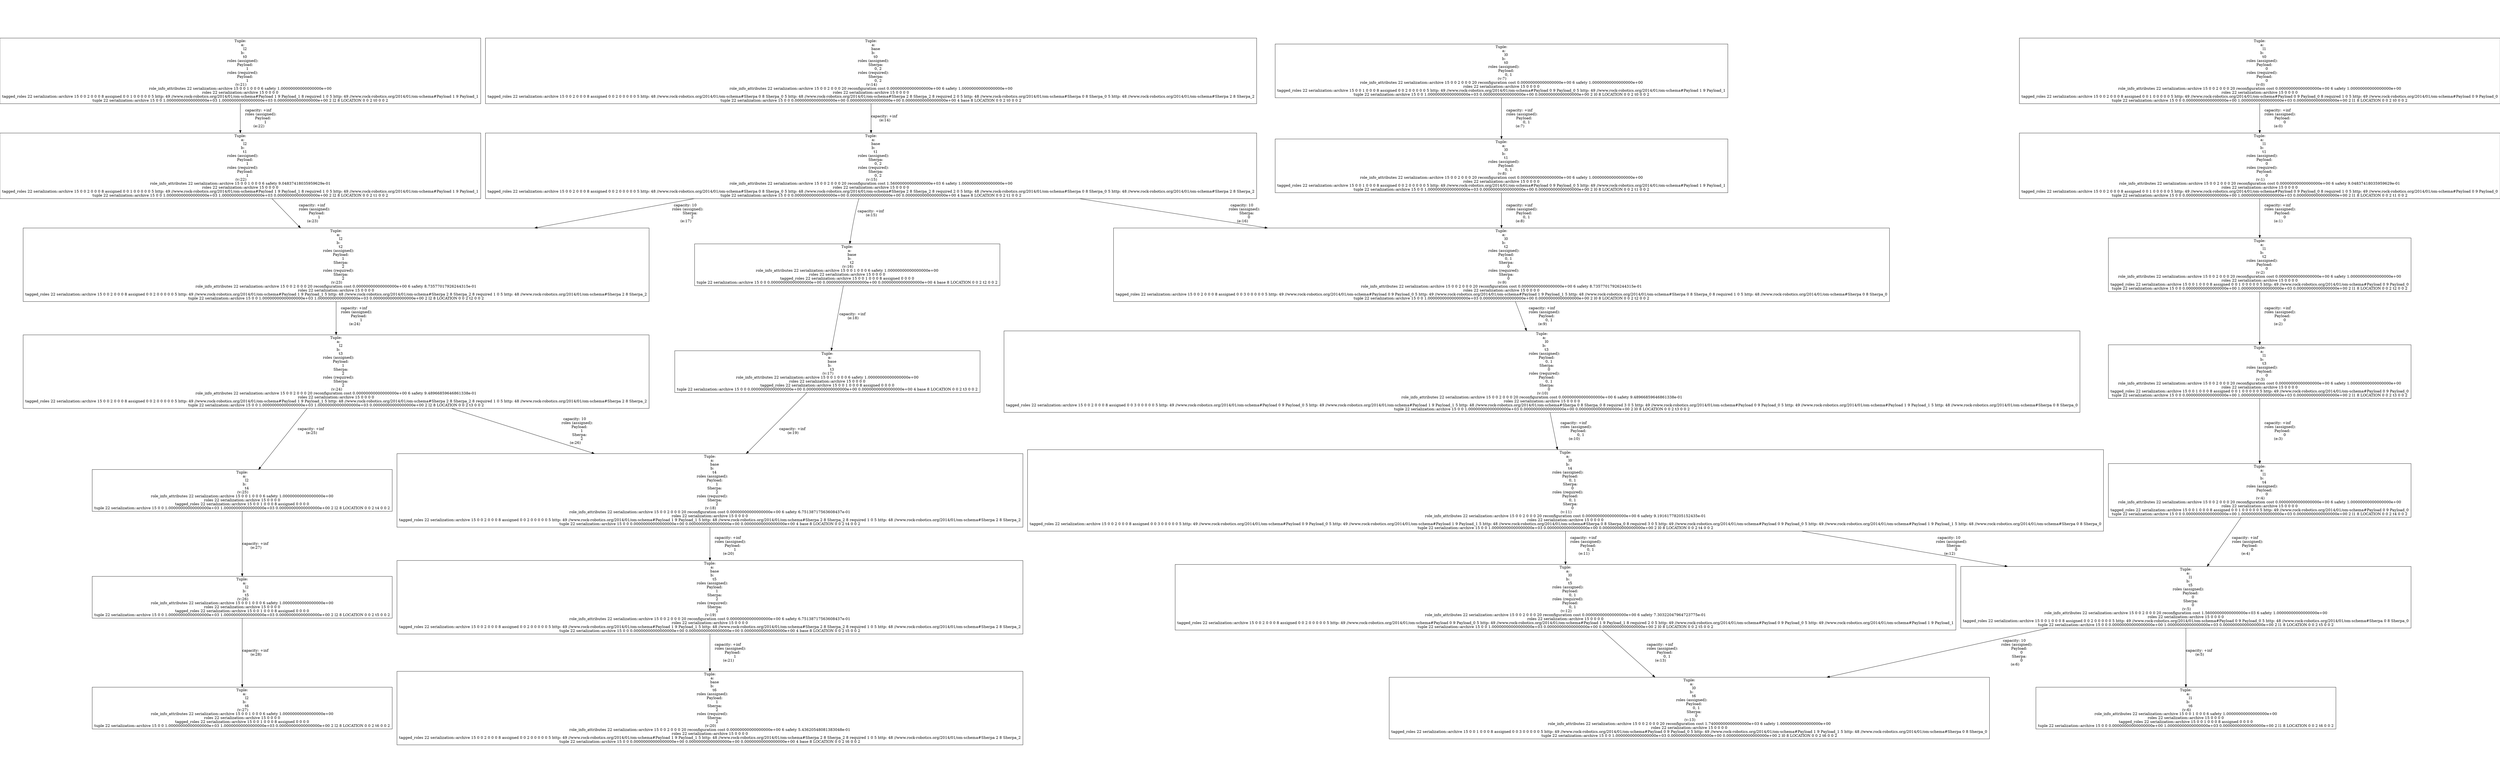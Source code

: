 digraph GraphvizGraph {
	graph [bb="0,0,7323,2672",
		concentrate=false,
		dpi="96,0",
		overlap=false,
		pad="0,2",
		root="Tuple:
    a:
        l2
    b:
        t6
 (v:27)
role_info_attributes 22 serialization::archive 15 0 0 1 0 0 0 6 safety 1.00000000000000000e+\
00
roles 22 serialization::archive 15 0 0 0 0
tagged_roles 22 serialization::archive 15 0 0 1 0 0 0 8 assigned 0 0 0 0
tuple 22 \
serialization::archive 15 0 0 1.00000000000000000e+03 1.00000000000000000e+03 0.00000000000000000e+00 2 l2 8 LOCATION 0 0 2 t6 0 \
0 2",
		splines=true
	];
	node [fixedsize=false,
		label="\N",
		pin=false,
		pos="0,0",
		shape=box,
		width=0
	];
	edge [label=o];
	"Tuple:
    a:
        l2
    b:
        t6
 (v:27)
role_info_attributes 22 serialization::archive 15 0 0 1 0 0 0 6 safety 1.00000000000000000e+\
00
roles 22 serialization::archive 15 0 0 0 0
tagged_roles 22 serialization::archive 15 0 0 1 0 0 0 8 assigned 0 0 0 0
tuple 22 \
serialization::archive 15 0 0 1.00000000000000000e+03 1.00000000000000000e+03 0.00000000000000000e+00 2 l2 8 LOCATION 0 0 2 t6 0 \
0 2"	 [height=2.1944,
		pos="706.5,139",
		width=12.111];
	"Tuple:
    a:
        l2
    b:
        t5
 (v:26)
role_info_attributes 22 serialization::archive 15 0 0 1 0 0 0 6 safety 1.00000000000000000e+\
00
roles 22 serialization::archive 15 0 0 0 0
tagged_roles 22 serialization::archive 15 0 0 1 0 0 0 8 assigned 0 0 0 0
tuple 22 \
serialization::archive 15 0 0 1.00000000000000000e+03 1.00000000000000000e+03 0.00000000000000000e+00 2 l2 8 LOCATION 0 0 2 t5 0 \
0 2"	 [height=2.1944,
		pos="706.5,558",
		width=12.111];
	"Tuple:
    a:
        l2
    b:
        t5
 (v:26)
role_info_attributes 22 serialization::archive 15 0 0 1 0 0 0 6 safety 1.00000000000000000e+\
00
roles 22 serialization::archive 15 0 0 0 0
tagged_roles 22 serialization::archive 15 0 0 1 0 0 0 8 assigned 0 0 0 0
tuple 22 \
serialization::archive 15 0 0 1.00000000000000000e+03 1.00000000000000000e+03 0.00000000000000000e+00 2 l2 8 LOCATION 0 0 2 t5 0 \
0 2" -> "Tuple:
    a:
        l2
    b:
        t6
 (v:27)
role_info_attributes 22 serialization::archive 15 0 0 1 0 0 0 6 safety 1.00000000000000000e+\
00
roles 22 serialization::archive 15 0 0 0 0
tagged_roles 22 serialization::archive 15 0 0 1 0 0 0 8 assigned 0 0 0 0
tuple 22 \
serialization::archive 15 0 0 1.00000000000000000e+03 1.00000000000000000e+03 0.00000000000000000e+00 2 l2 8 LOCATION 0 0 2 t6 0 \
0 2" [key="capacity: +inf
 (e:28)",
	label="capacity: +inf
 (e:28)",
	lp="744.5,348.5",
	pos="e,706.5,218.33 706.5,478.7 706.5,407.43 706.5,302.87 706.5,228.61"];
"Tuple:
    a:
        l2
    b:
        t4
 (v:25)
role_info_attributes 22 serialization::archive 15 0 0 1 0 0 0 6 safety 1.00000000000000000e+\
00
roles 22 serialization::archive 15 0 0 0 0
tagged_roles 22 serialization::archive 15 0 0 1 0 0 0 8 assigned 0 0 0 0
tuple 22 \
serialization::archive 15 0 0 1.00000000000000000e+03 1.00000000000000000e+03 0.00000000000000000e+00 2 l2 8 LOCATION 0 0 2 t4 0 \
0 2" [height=2.1944,
	pos="706.5,962",
	width=12.111];
"Tuple:
    a:
        l2
    b:
        t4
 (v:25)
role_info_attributes 22 serialization::archive 15 0 0 1 0 0 0 6 safety 1.00000000000000000e+\
00
roles 22 serialization::archive 15 0 0 0 0
tagged_roles 22 serialization::archive 15 0 0 1 0 0 0 8 assigned 0 0 0 0
tuple 22 \
serialization::archive 15 0 0 1.00000000000000000e+03 1.00000000000000000e+03 0.00000000000000000e+00 2 l2 8 LOCATION 0 0 2 t4 0 \
0 2" -> "Tuple:
    a:
        l2
    b:
        t5
 (v:26)
role_info_attributes 22 serialization::archive 15 0 0 1 0 0 0 6 safety 1.00000000000000000e+\
00
roles 22 serialization::archive 15 0 0 0 0
tagged_roles 22 serialization::archive 15 0 0 1 0 0 0 8 assigned 0 0 0 0
tuple 22 \
serialization::archive 15 0 0 1.00000000000000000e+03 1.00000000000000000e+03 0.00000000000000000e+00 2 l2 8 LOCATION 0 0 2 t5 0 \
0 2" [key="capacity: +inf
 (e:27)",
label="capacity: +inf
 (e:27)",
lp="744.5,752.5",
pos="e,706.5,637.15 706.5,882.66 706.5,814.99 706.5,717.74 706.5,647.34"];
"Tuple:
    a:
        l2
    b:
        t3
    roles (assigned):
        Payload:
            1
        Sherpa:
            2
    \
roles (required):
        Sherpa:
            2
 (v:24)
role_info_attributes 22 serialization::archive 15 0 0 2 0 0 0 20 reconfiguration \
cost 0.00000000000000000e+00 6 safety 9.48966859646861338e-01
roles 22 serialization::archive 15 0 0 0 0
tagged_roles 22 serialization::\
archive 15 0 0 2 0 0 0 8 assigned 0 0 2 0 0 0 0 0 5 http: 49 //www.rock-robotics.org/2014/01/om-schema#Payload 1 9 Payload_1 5 http: \
48 //www.rock-robotics.org/2014/01/om-schema#Sherpa 2 8 Sherpa_2 8 required 1 0 5 http: 48 //www.rock-robotics.org/2014/01/om-schema#\
Sherpa 2 8 Sherpa_2
tuple 22 serialization::archive 15 0 0 1.00000000000000000e+03 1.00000000000000000e+03 0.00000000000000000e+\
00 2 l2 8 LOCATION 0 0 2 t3 0 0 2" [height=3.8611,
pos="983.5,1411",
width=25.361];
"Tuple:
    a:
        l2
    b:
        t3
    roles (assigned):
        Payload:
            1
        Sherpa:
            2
    \
roles (required):
        Sherpa:
            2
 (v:24)
role_info_attributes 22 serialization::archive 15 0 0 2 0 0 0 20 reconfiguration \
cost 0.00000000000000000e+00 6 safety 9.48966859646861338e-01
roles 22 serialization::archive 15 0 0 0 0
tagged_roles 22 serialization::\
archive 15 0 0 2 0 0 0 8 assigned 0 0 2 0 0 0 0 0 5 http: 49 //www.rock-robotics.org/2014/01/om-schema#Payload 1 9 Payload_1 5 http: \
48 //www.rock-robotics.org/2014/01/om-schema#Sherpa 2 8 Sherpa_2 8 required 1 0 5 http: 48 //www.rock-robotics.org/2014/01/om-schema#\
Sherpa 2 8 Sherpa_2
tuple 22 serialization::archive 15 0 0 1.00000000000000000e+03 1.00000000000000000e+03 0.00000000000000000e+\
00 2 l2 8 LOCATION 0 0 2 t3 0 0 2" -> "Tuple:
    a:
        l2
    b:
        t4
 (v:25)
role_info_attributes 22 serialization::archive 15 0 0 1 0 0 0 6 safety 1.00000000000000000e+\
00
roles 22 serialization::archive 15 0 0 0 0
tagged_roles 22 serialization::archive 15 0 0 1 0 0 0 8 assigned 0 0 0 0
tuple 22 \
serialization::archive 15 0 0 1.00000000000000000e+03 1.00000000000000000e+03 0.00000000000000000e+00 2 l2 8 LOCATION 0 0 2 t4 0 \
0 2" [key="capacity: +inf
 (e:25)",
label="capacity: +inf
 (e:25)",
lp="908.5,1186.5",
pos="e,755.32,1041.1 897.56,1271.7 852.88,1199.3 799.63,1113 760.71,1049.9"];
"Tuple:
    a:
        base
    b:
        t4
    roles (assigned):
        Payload:
            1
        Sherpa:
            2
    \
roles (required):
        Sherpa:
            2
 (v:18)
role_info_attributes 22 serialization::archive 15 0 0 2 0 0 0 20 reconfiguration \
cost 0.00000000000000000e+00 6 safety 6.75138717563608437e-01
roles 22 serialization::archive 15 0 0 0 0
tagged_roles 22 serialization::\
archive 15 0 0 2 0 0 0 8 assigned 0 0 2 0 0 0 0 0 5 http: 49 //www.rock-robotics.org/2014/01/om-schema#Payload 1 9 Payload_1 5 http: \
48 //www.rock-robotics.org/2014/01/om-schema#Sherpa 2 8 Sherpa_2 8 required 1 0 5 http: 48 //www.rock-robotics.org/2014/01/om-schema#\
Sherpa 2 8 Sherpa_2
tuple 22 serialization::archive 15 0 0 0.00000000000000000e+00 0.00000000000000000e+00 0.00000000000000000e+\
00 4 base 8 LOCATION 0 0 2 t4 0 0 2" [height=3.8611,
pos="2073.5,962",
width=25.361];
"Tuple:
    a:
        l2
    b:
        t3
    roles (assigned):
        Payload:
            1
        Sherpa:
            2
    \
roles (required):
        Sherpa:
            2
 (v:24)
role_info_attributes 22 serialization::archive 15 0 0 2 0 0 0 20 reconfiguration \
cost 0.00000000000000000e+00 6 safety 9.48966859646861338e-01
roles 22 serialization::archive 15 0 0 0 0
tagged_roles 22 serialization::\
archive 15 0 0 2 0 0 0 8 assigned 0 0 2 0 0 0 0 0 5 http: 49 //www.rock-robotics.org/2014/01/om-schema#Payload 1 9 Payload_1 5 http: \
48 //www.rock-robotics.org/2014/01/om-schema#Sherpa 2 8 Sherpa_2 8 required 1 0 5 http: 48 //www.rock-robotics.org/2014/01/om-schema#\
Sherpa 2 8 Sherpa_2
tuple 22 serialization::archive 15 0 0 1.00000000000000000e+03 1.00000000000000000e+03 0.00000000000000000e+\
00 2 l2 8 LOCATION 0 0 2 t3 0 0 2" -> "Tuple:
    a:
        base
    b:
        t4
    roles (assigned):
        Payload:
            1
        Sherpa:
            2
    \
roles (required):
        Sherpa:
            2
 (v:18)
role_info_attributes 22 serialization::archive 15 0 0 2 0 0 0 20 reconfiguration \
cost 0.00000000000000000e+00 6 safety 6.75138717563608437e-01
roles 22 serialization::archive 15 0 0 0 0
tagged_roles 22 serialization::\
archive 15 0 0 2 0 0 0 8 assigned 0 0 2 0 0 0 0 0 5 http: 49 //www.rock-robotics.org/2014/01/om-schema#Payload 1 9 Payload_1 5 http: \
48 //www.rock-robotics.org/2014/01/om-schema#Sherpa 2 8 Sherpa_2 8 required 1 0 5 http: 48 //www.rock-robotics.org/2014/01/om-schema#\
Sherpa 2 8 Sherpa_2
tuple 22 serialization::archive 15 0 0 0.00000000000000000e+00 0.00000000000000000e+00 0.00000000000000000e+\
00 4 base 8 LOCATION 0 0 2 t4 0 0 2" [key="capacity: 10
    roles (assigned):
        Payload:
            1
        Sherpa:
            2
 (e:26)",
label="capacity: 10
    roles (assigned):
        Payload:
            1
        Sherpa:
            2
 (e:26)",
lp="1679,1186.5",
pos="e,1736,1101 1321.3,1271.9 1450.1,1218.8 1597.1,1158.3 1726.7,1104.9"];
"Tuple:
    a:
        l2
    b:
        t2
    roles (assigned):
        Payload:
            1
        Sherpa:
            2
    \
roles (required):
        Sherpa:
            2
 (v:23)
role_info_attributes 22 serialization::archive 15 0 0 2 0 0 0 20 reconfiguration \
cost 0.00000000000000000e+00 6 safety 8.73577017926244315e-01
roles 22 serialization::archive 15 0 0 0 0
tagged_roles 22 serialization::\
archive 15 0 0 2 0 0 0 8 assigned 0 0 2 0 0 0 0 0 5 http: 49 //www.rock-robotics.org/2014/01/om-schema#Payload 1 9 Payload_1 5 http: \
48 //www.rock-robotics.org/2014/01/om-schema#Sherpa 2 8 Sherpa_2 8 required 1 0 5 http: 48 //www.rock-robotics.org/2014/01/om-schema#\
Sherpa 2 8 Sherpa_2
tuple 22 serialization::archive 15 0 0 1.00000000000000000e+03 1.00000000000000000e+03 0.00000000000000000e+\
00 2 l2 8 LOCATION 0 0 2 t2 0 0 2" [height=3.8611,
pos="983.5,1815",
width=25.361];
"Tuple:
    a:
        l2
    b:
        t2
    roles (assigned):
        Payload:
            1
        Sherpa:
            2
    \
roles (required):
        Sherpa:
            2
 (v:23)
role_info_attributes 22 serialization::archive 15 0 0 2 0 0 0 20 reconfiguration \
cost 0.00000000000000000e+00 6 safety 8.73577017926244315e-01
roles 22 serialization::archive 15 0 0 0 0
tagged_roles 22 serialization::\
archive 15 0 0 2 0 0 0 8 assigned 0 0 2 0 0 0 0 0 5 http: 49 //www.rock-robotics.org/2014/01/om-schema#Payload 1 9 Payload_1 5 http: \
48 //www.rock-robotics.org/2014/01/om-schema#Sherpa 2 8 Sherpa_2 8 required 1 0 5 http: 48 //www.rock-robotics.org/2014/01/om-schema#\
Sherpa 2 8 Sherpa_2
tuple 22 serialization::archive 15 0 0 1.00000000000000000e+03 1.00000000000000000e+03 0.00000000000000000e+\
00 2 l2 8 LOCATION 0 0 2 t2 0 0 2" -> "Tuple:
    a:
        l2
    b:
        t3
    roles (assigned):
        Payload:
            1
        Sherpa:
            2
    \
roles (required):
        Sherpa:
            2
 (v:24)
role_info_attributes 22 serialization::archive 15 0 0 2 0 0 0 20 reconfiguration \
cost 0.00000000000000000e+00 6 safety 9.48966859646861338e-01
roles 22 serialization::archive 15 0 0 0 0
tagged_roles 22 serialization::\
archive 15 0 0 2 0 0 0 8 assigned 0 0 2 0 0 0 0 0 5 http: 49 //www.rock-robotics.org/2014/01/om-schema#Payload 1 9 Payload_1 5 http: \
48 //www.rock-robotics.org/2014/01/om-schema#Sherpa 2 8 Sherpa_2 8 required 1 0 5 http: 48 //www.rock-robotics.org/2014/01/om-schema#\
Sherpa 2 8 Sherpa_2
tuple 22 serialization::archive 15 0 0 1.00000000000000000e+03 1.00000000000000000e+03 0.00000000000000000e+\
00 2 l2 8 LOCATION 0 0 2 t3 0 0 2" [key="capacity: +inf
    roles (assigned):
        Payload:
            1
 (e:24)",
label="capacity: +inf
    roles (assigned):
        Payload:
            1
 (e:24)",
lp="1036,1620.5",
pos="e,983.5,1550.3 983.5,1676 983.5,1638.7 983.5,1598.2 983.5,1560.4"];
"Tuple:
    a:
        l2
    b:
        t1
    roles (assigned):
        Payload:
            1
    roles (required):
        Payload:
            \
1
 (v:22)
role_info_attributes 22 serialization::archive 15 0 0 1 0 0 0 6 safety 9.04837418035959629e-01
roles 22 serialization::\
archive 15 0 0 0 0
tagged_roles 22 serialization::archive 15 0 0 2 0 0 0 8 assigned 0 0 1 0 0 0 0 0 5 http: 49 //www.rock-robotics.org/\
2014/01/om-schema#Payload 1 9 Payload_1 8 required 1 0 5 http: 49 //www.rock-robotics.org/2014/01/om-schema#Payload 1 9 Payload_\
1
tuple 22 serialization::archive 15 0 0 1.00000000000000000e+03 1.00000000000000000e+03 0.00000000000000000e+00 2 l2 8 LOCATION \
0 0 2 t1 0 0 2" [height=3.4444,
pos="704.5,2189",
width=19.569];
"Tuple:
    a:
        l2
    b:
        t1
    roles (assigned):
        Payload:
            1
    roles (required):
        Payload:
            \
1
 (v:22)
role_info_attributes 22 serialization::archive 15 0 0 1 0 0 0 6 safety 9.04837418035959629e-01
roles 22 serialization::\
archive 15 0 0 0 0
tagged_roles 22 serialization::archive 15 0 0 2 0 0 0 8 assigned 0 0 1 0 0 0 0 0 5 http: 49 //www.rock-robotics.org/\
2014/01/om-schema#Payload 1 9 Payload_1 8 required 1 0 5 http: 49 //www.rock-robotics.org/2014/01/om-schema#Payload 1 9 Payload_\
1
tuple 22 serialization::archive 15 0 0 1.00000000000000000e+03 1.00000000000000000e+03 0.00000000000000000e+00 2 l2 8 LOCATION \
0 0 2 t1 0 0 2" -> "Tuple:
    a:
        l2
    b:
        t2
    roles (assigned):
        Payload:
            1
        Sherpa:
            2
    \
roles (required):
        Sherpa:
            2
 (v:23)
role_info_attributes 22 serialization::archive 15 0 0 2 0 0 0 20 reconfiguration \
cost 0.00000000000000000e+00 6 safety 8.73577017926244315e-01
roles 22 serialization::archive 15 0 0 0 0
tagged_roles 22 serialization::\
archive 15 0 0 2 0 0 0 8 assigned 0 0 2 0 0 0 0 0 5 http: 49 //www.rock-robotics.org/2014/01/om-schema#Payload 1 9 Payload_1 5 http: \
48 //www.rock-robotics.org/2014/01/om-schema#Sherpa 2 8 Sherpa_2 8 required 1 0 5 http: 48 //www.rock-robotics.org/2014/01/om-schema#\
Sherpa 2 8 Sherpa_2
tuple 22 serialization::archive 15 0 0 1.00000000000000000e+03 1.00000000000000000e+03 0.00000000000000000e+\
00 2 l2 8 LOCATION 0 0 2 t2 0 0 2" [key="capacity: +inf
    roles (assigned):
        Payload:
            1
 (e:23)",
label="capacity: +inf
    roles (assigned):
        Payload:
            1
 (e:23)",
lp="914,2009.5",
pos="e,879.67,1954.2 797.02,2065 821.54,2032.1 848.26,1996.3 873.61,1962.3"];
"Tuple:
    a:
        l2
    b:
        t0
    roles (assigned):
        Payload:
            1
    roles (required):
        Payload:
            \
1
 (v:21)
role_info_attributes 22 serialization::archive 15 0 0 1 0 0 0 6 safety 1.00000000000000000e+00
roles 22 serialization::\
archive 15 0 0 0 0
tagged_roles 22 serialization::archive 15 0 0 2 0 0 0 8 assigned 0 0 1 0 0 0 0 0 5 http: 49 //www.rock-robotics.org/\
2014/01/om-schema#Payload 1 9 Payload_1 8 required 1 0 5 http: 49 //www.rock-robotics.org/2014/01/om-schema#Payload 1 9 Payload_\
1
tuple 22 serialization::archive 15 0 0 1.00000000000000000e+03 1.00000000000000000e+03 0.00000000000000000e+00 2 l2 8 LOCATION \
0 0 2 t0 0 0 2" [height=3.4444,
pos="704.5,2548",
width=19.569];
"Tuple:
    a:
        l2
    b:
        t0
    roles (assigned):
        Payload:
            1
    roles (required):
        Payload:
            \
1
 (v:21)
role_info_attributes 22 serialization::archive 15 0 0 1 0 0 0 6 safety 1.00000000000000000e+00
roles 22 serialization::\
archive 15 0 0 0 0
tagged_roles 22 serialization::archive 15 0 0 2 0 0 0 8 assigned 0 0 1 0 0 0 0 0 5 http: 49 //www.rock-robotics.org/\
2014/01/om-schema#Payload 1 9 Payload_1 8 required 1 0 5 http: 49 //www.rock-robotics.org/2014/01/om-schema#Payload 1 9 Payload_\
1
tuple 22 serialization::archive 15 0 0 1.00000000000000000e+03 1.00000000000000000e+03 0.00000000000000000e+00 2 l2 8 LOCATION \
0 0 2 t0 0 0 2" -> "Tuple:
    a:
        l2
    b:
        t1
    roles (assigned):
        Payload:
            1
    roles (required):
        Payload:
            \
1
 (v:22)
role_info_attributes 22 serialization::archive 15 0 0 1 0 0 0 6 safety 9.04837418035959629e-01
roles 22 serialization::\
archive 15 0 0 0 0
tagged_roles 22 serialization::archive 15 0 0 2 0 0 0 8 assigned 0 0 1 0 0 0 0 0 5 http: 49 //www.rock-robotics.org/\
2014/01/om-schema#Payload 1 9 Payload_1 8 required 1 0 5 http: 49 //www.rock-robotics.org/2014/01/om-schema#Payload 1 9 Payload_\
1
tuple 22 serialization::archive 15 0 0 1.00000000000000000e+03 1.00000000000000000e+03 0.00000000000000000e+00 2 l2 8 LOCATION \
0 0 2 t1 0 0 2" [key="capacity: +inf
    roles (assigned):
        Payload:
            1
 (e:22)",
label="capacity: +inf
    roles (assigned):
        Payload:
            1
 (e:22)",
lp="757,2368.5",
pos="e,704.5,2313.1 704.5,2423.9 704.5,2391.4 704.5,2356.2 704.5,2323.2"];
"Tuple:
    a:
        base
    b:
        t6
    roles (assigned):
        Payload:
            1
        Sherpa:
            2
    \
roles (required):
        Sherpa:
            2
 (v:20)
role_info_attributes 22 serialization::archive 15 0 0 2 0 0 0 20 reconfiguration \
cost 0.00000000000000000e+00 6 safety 5.43620548081383048e-01
roles 22 serialization::archive 15 0 0 0 0
tagged_roles 22 serialization::\
archive 15 0 0 2 0 0 0 8 assigned 0 0 2 0 0 0 0 0 5 http: 49 //www.rock-robotics.org/2014/01/om-schema#Payload 1 9 Payload_1 5 http: \
48 //www.rock-robotics.org/2014/01/om-schema#Sherpa 2 8 Sherpa_2 8 required 1 0 5 http: 48 //www.rock-robotics.org/2014/01/om-schema#\
Sherpa 2 8 Sherpa_2
tuple 22 serialization::archive 15 0 0 0.00000000000000000e+00 0.00000000000000000e+00 0.00000000000000000e+\
00 4 base 8 LOCATION 0 0 2 t6 0 0 2" [height=3.8611,
pos="2073.5,139",
width=25.361];
"Tuple:
    a:
        base
    b:
        t5
    roles (assigned):
        Payload:
            1
        Sherpa:
            2
    \
roles (required):
        Sherpa:
            2
 (v:19)
role_info_attributes 22 serialization::archive 15 0 0 2 0 0 0 20 reconfiguration \
cost 0.00000000000000000e+00 6 safety 6.75138717563608437e-01
roles 22 serialization::archive 15 0 0 0 0
tagged_roles 22 serialization::\
archive 15 0 0 2 0 0 0 8 assigned 0 0 2 0 0 0 0 0 5 http: 49 //www.rock-robotics.org/2014/01/om-schema#Payload 1 9 Payload_1 5 http: \
48 //www.rock-robotics.org/2014/01/om-schema#Sherpa 2 8 Sherpa_2 8 required 1 0 5 http: 48 //www.rock-robotics.org/2014/01/om-schema#\
Sherpa 2 8 Sherpa_2
tuple 22 serialization::archive 15 0 0 0.00000000000000000e+00 0.00000000000000000e+00 0.00000000000000000e+\
00 4 base 8 LOCATION 0 0 2 t5 0 0 2" [height=3.8611,
pos="2073.5,558",
width=25.361];
"Tuple:
    a:
        base
    b:
        t5
    roles (assigned):
        Payload:
            1
        Sherpa:
            2
    \
roles (required):
        Sherpa:
            2
 (v:19)
role_info_attributes 22 serialization::archive 15 0 0 2 0 0 0 20 reconfiguration \
cost 0.00000000000000000e+00 6 safety 6.75138717563608437e-01
roles 22 serialization::archive 15 0 0 0 0
tagged_roles 22 serialization::\
archive 15 0 0 2 0 0 0 8 assigned 0 0 2 0 0 0 0 0 5 http: 49 //www.rock-robotics.org/2014/01/om-schema#Payload 1 9 Payload_1 5 http: \
48 //www.rock-robotics.org/2014/01/om-schema#Sherpa 2 8 Sherpa_2 8 required 1 0 5 http: 48 //www.rock-robotics.org/2014/01/om-schema#\
Sherpa 2 8 Sherpa_2
tuple 22 serialization::archive 15 0 0 0.00000000000000000e+00 0.00000000000000000e+00 0.00000000000000000e+\
00 4 base 8 LOCATION 0 0 2 t5 0 0 2" -> "Tuple:
    a:
        base
    b:
        t6
    roles (assigned):
        Payload:
            1
        Sherpa:
            2
    \
roles (required):
        Sherpa:
            2
 (v:20)
role_info_attributes 22 serialization::archive 15 0 0 2 0 0 0 20 reconfiguration \
cost 0.00000000000000000e+00 6 safety 5.43620548081383048e-01
roles 22 serialization::archive 15 0 0 0 0
tagged_roles 22 serialization::\
archive 15 0 0 2 0 0 0 8 assigned 0 0 2 0 0 0 0 0 5 http: 49 //www.rock-robotics.org/2014/01/om-schema#Payload 1 9 Payload_1 5 http: \
48 //www.rock-robotics.org/2014/01/om-schema#Sherpa 2 8 Sherpa_2 8 required 1 0 5 http: 48 //www.rock-robotics.org/2014/01/om-schema#\
Sherpa 2 8 Sherpa_2
tuple 22 serialization::archive 15 0 0 0.00000000000000000e+00 0.00000000000000000e+00 0.00000000000000000e+\
00 4 base 8 LOCATION 0 0 2 t6 0 0 2" [key="capacity: +inf
    roles (assigned):
        Payload:
            1
 (e:21)",
label="capacity: +inf
    roles (assigned):
        Payload:
            1
 (e:21)",
lp="2126,348.5",
pos="e,2073.5,278.09 2073.5,418.77 2073.5,376.88 2073.5,330.75 2073.5,288.24"];
"Tuple:
    a:
        base
    b:
        t4
    roles (assigned):
        Payload:
            1
        Sherpa:
            2
    \
roles (required):
        Sherpa:
            2
 (v:18)
role_info_attributes 22 serialization::archive 15 0 0 2 0 0 0 20 reconfiguration \
cost 0.00000000000000000e+00 6 safety 6.75138717563608437e-01
roles 22 serialization::archive 15 0 0 0 0
tagged_roles 22 serialization::\
archive 15 0 0 2 0 0 0 8 assigned 0 0 2 0 0 0 0 0 5 http: 49 //www.rock-robotics.org/2014/01/om-schema#Payload 1 9 Payload_1 5 http: \
48 //www.rock-robotics.org/2014/01/om-schema#Sherpa 2 8 Sherpa_2 8 required 1 0 5 http: 48 //www.rock-robotics.org/2014/01/om-schema#\
Sherpa 2 8 Sherpa_2
tuple 22 serialization::archive 15 0 0 0.00000000000000000e+00 0.00000000000000000e+00 0.00000000000000000e+\
00 4 base 8 LOCATION 0 0 2 t4 0 0 2" -> "Tuple:
    a:
        base
    b:
        t5
    roles (assigned):
        Payload:
            1
        Sherpa:
            2
    \
roles (required):
        Sherpa:
            2
 (v:19)
role_info_attributes 22 serialization::archive 15 0 0 2 0 0 0 20 reconfiguration \
cost 0.00000000000000000e+00 6 safety 6.75138717563608437e-01
roles 22 serialization::archive 15 0 0 0 0
tagged_roles 22 serialization::\
archive 15 0 0 2 0 0 0 8 assigned 0 0 2 0 0 0 0 0 5 http: 49 //www.rock-robotics.org/2014/01/om-schema#Payload 1 9 Payload_1 5 http: \
48 //www.rock-robotics.org/2014/01/om-schema#Sherpa 2 8 Sherpa_2 8 required 1 0 5 http: 48 //www.rock-robotics.org/2014/01/om-schema#\
Sherpa 2 8 Sherpa_2
tuple 22 serialization::archive 15 0 0 0.00000000000000000e+00 0.00000000000000000e+00 0.00000000000000000e+\
00 4 base 8 LOCATION 0 0 2 t5 0 0 2" [key="capacity: +inf
    roles (assigned):
        Payload:
            1
 (e:20)",
label="capacity: +inf
    roles (assigned):
        Payload:
            1
 (e:20)",
lp="2126,752.5",
pos="e,2073.5,697.29 2073.5,822.97 2073.5,785.67 2073.5,745.19 2073.5,707.36"];
"Tuple:
    a:
        base
    b:
        t3
 (v:17)
role_info_attributes 22 serialization::archive 15 0 0 1 0 0 0 6 safety 1.00000000000000000e+\
00
roles 22 serialization::archive 15 0 0 0 0
tagged_roles 22 serialization::archive 15 0 0 1 0 0 0 8 assigned 0 0 0 0
tuple 22 \
serialization::archive 15 0 0 0.00000000000000000e+00 0.00000000000000000e+00 0.00000000000000000e+00 4 base 8 LOCATION 0 0 2 t3 \
0 0 2" [height=2.1944,
pos="2418.5,1411",
width=12.292];
"Tuple:
    a:
        base
    b:
        t3
 (v:17)
role_info_attributes 22 serialization::archive 15 0 0 1 0 0 0 6 safety 1.00000000000000000e+\
00
roles 22 serialization::archive 15 0 0 0 0
tagged_roles 22 serialization::archive 15 0 0 1 0 0 0 8 assigned 0 0 0 0
tuple 22 \
serialization::archive 15 0 0 0.00000000000000000e+00 0.00000000000000000e+00 0.00000000000000000e+00 4 base 8 LOCATION 0 0 2 t3 \
0 0 2" -> "Tuple:
    a:
        base
    b:
        t4
    roles (assigned):
        Payload:
            1
        Sherpa:
            2
    \
roles (required):
        Sherpa:
            2
 (v:18)
role_info_attributes 22 serialization::archive 15 0 0 2 0 0 0 20 reconfiguration \
cost 0.00000000000000000e+00 6 safety 6.75138717563608437e-01
roles 22 serialization::archive 15 0 0 0 0
tagged_roles 22 serialization::\
archive 15 0 0 2 0 0 0 8 assigned 0 0 2 0 0 0 0 0 5 http: 49 //www.rock-robotics.org/2014/01/om-schema#Payload 1 9 Payload_1 5 http: \
48 //www.rock-robotics.org/2014/01/om-schema#Sherpa 2 8 Sherpa_2 8 required 1 0 5 http: 48 //www.rock-robotics.org/2014/01/om-schema#\
Sherpa 2 8 Sherpa_2
tuple 22 serialization::archive 15 0 0 0.00000000000000000e+00 0.00000000000000000e+00 0.00000000000000000e+\
00 4 base 8 LOCATION 0 0 2 t4 0 0 2" [key="capacity: +inf
 (e:19)",
label="capacity: +inf
 (e:19)",
lp="2315.5,1186.5",
pos="e,2180.5,1101.2 2357.6,1331.8 2310.4,1270.3 2243.6,1183.4 2186.7,1109.3"];
"Tuple:
    a:
        base
    b:
        t2
 (v:16)
role_info_attributes 22 serialization::archive 15 0 0 1 0 0 0 6 safety 1.00000000000000000e+\
00
roles 22 serialization::archive 15 0 0 0 0
tagged_roles 22 serialization::archive 15 0 0 1 0 0 0 8 assigned 0 0 0 0
tuple 22 \
serialization::archive 15 0 0 0.00000000000000000e+00 0.00000000000000000e+00 0.00000000000000000e+00 4 base 8 LOCATION 0 0 2 t2 \
0 0 2" [height=2.1944,
pos="2476.5,1815",
width=12.292];
"Tuple:
    a:
        base
    b:
        t2
 (v:16)
role_info_attributes 22 serialization::archive 15 0 0 1 0 0 0 6 safety 1.00000000000000000e+\
00
roles 22 serialization::archive 15 0 0 0 0
tagged_roles 22 serialization::archive 15 0 0 1 0 0 0 8 assigned 0 0 0 0
tuple 22 \
serialization::archive 15 0 0 0.00000000000000000e+00 0.00000000000000000e+00 0.00000000000000000e+00 4 base 8 LOCATION 0 0 2 t2 \
0 0 2" -> "Tuple:
    a:
        base
    b:
        t3
 (v:17)
role_info_attributes 22 serialization::archive 15 0 0 1 0 0 0 6 safety 1.00000000000000000e+\
00
roles 22 serialization::archive 15 0 0 0 0
tagged_roles 22 serialization::archive 15 0 0 1 0 0 0 8 assigned 0 0 0 0
tuple 22 \
serialization::archive 15 0 0 0.00000000000000000e+00 0.00000000000000000e+00 0.00000000000000000e+00 4 base 8 LOCATION 0 0 2 t3 \
0 0 2" [key="capacity: +inf
 (e:18)",
label="capacity: +inf
 (e:18)",
lp="2491.5,1620.5",
pos="e,2429.9,1490.2 2465.1,1735.7 2455.4,1668 2441.4,1570.7 2431.3,1500.3"];
"Tuple:
    a:
        base
    b:
        t1
    roles (assigned):
        Sherpa:
            0, 2
    roles (required):
        \
Sherpa:
            0, 2
 (v:15)
role_info_attributes 22 serialization::archive 15 0 0 2 0 0 0 20 reconfiguration cost 1.56000000000000000e+\
03 6 safety 1.00000000000000000e+00
roles 22 serialization::archive 15 0 0 0 0
tagged_roles 22 serialization::archive 15 0 0 2 0 \
0 0 8 assigned 0 0 2 0 0 0 0 0 5 http: 48 //www.rock-robotics.org/2014/01/om-schema#Sherpa 0 8 Sherpa_0 5 http: 48 //www.rock-robotics.org/\
2014/01/om-schema#Sherpa 2 8 Sherpa_2 8 required 2 0 5 http: 48 //www.rock-robotics.org/2014/01/om-schema#Sherpa 0 8 Sherpa_0 5 \
http: 48 //www.rock-robotics.org/2014/01/om-schema#Sherpa 2 8 Sherpa_2
tuple 22 serialization::archive 15 0 0 0.00000000000000000e+\
00 0.00000000000000000e+00 0.00000000000000000e+00 4 base 8 LOCATION 0 0 2 t1 0 0 2" [height=3.4444,
pos="2549.5,2189",
width=31.167];
"Tuple:
    a:
        base
    b:
        t1
    roles (assigned):
        Sherpa:
            0, 2
    roles (required):
        \
Sherpa:
            0, 2
 (v:15)
role_info_attributes 22 serialization::archive 15 0 0 2 0 0 0 20 reconfiguration cost 1.56000000000000000e+\
03 6 safety 1.00000000000000000e+00
roles 22 serialization::archive 15 0 0 0 0
tagged_roles 22 serialization::archive 15 0 0 2 0 \
0 0 8 assigned 0 0 2 0 0 0 0 0 5 http: 48 //www.rock-robotics.org/2014/01/om-schema#Sherpa 0 8 Sherpa_0 5 http: 48 //www.rock-robotics.org/\
2014/01/om-schema#Sherpa 2 8 Sherpa_2 8 required 2 0 5 http: 48 //www.rock-robotics.org/2014/01/om-schema#Sherpa 0 8 Sherpa_0 5 \
http: 48 //www.rock-robotics.org/2014/01/om-schema#Sherpa 2 8 Sherpa_2
tuple 22 serialization::archive 15 0 0 0.00000000000000000e+\
00 0.00000000000000000e+00 0.00000000000000000e+00 4 base 8 LOCATION 0 0 2 t1 0 0 2" -> "Tuple:
    a:
        l2
    b:
        t2
    roles (assigned):
        Payload:
            1
        Sherpa:
            2
    \
roles (required):
        Sherpa:
            2
 (v:23)
role_info_attributes 22 serialization::archive 15 0 0 2 0 0 0 20 reconfiguration \
cost 0.00000000000000000e+00 6 safety 8.73577017926244315e-01
roles 22 serialization::archive 15 0 0 0 0
tagged_roles 22 serialization::\
archive 15 0 0 2 0 0 0 8 assigned 0 0 2 0 0 0 0 0 5 http: 49 //www.rock-robotics.org/2014/01/om-schema#Payload 1 9 Payload_1 5 http: \
48 //www.rock-robotics.org/2014/01/om-schema#Sherpa 2 8 Sherpa_2 8 required 1 0 5 http: 48 //www.rock-robotics.org/2014/01/om-schema#\
Sherpa 2 8 Sherpa_2
tuple 22 serialization::archive 15 0 0 1.00000000000000000e+03 1.00000000000000000e+03 0.00000000000000000e+\
00 2 l2 8 LOCATION 0 0 2 t2 0 0 2" [key="capacity: 10
    roles (assigned):
        Sherpa:
            2
 (e:17)",
label="capacity: 10
    roles (assigned):
        Sherpa:
            2
 (e:17)",
lp="2006,2009.5",
pos="e,1565.6,1954 2030.2,2065 1884.5,2030.2 1725,1992.1 1575.4,1956.4"];
"Tuple:
    a:
        base
    b:
        t1
    roles (assigned):
        Sherpa:
            0, 2
    roles (required):
        \
Sherpa:
            0, 2
 (v:15)
role_info_attributes 22 serialization::archive 15 0 0 2 0 0 0 20 reconfiguration cost 1.56000000000000000e+\
03 6 safety 1.00000000000000000e+00
roles 22 serialization::archive 15 0 0 0 0
tagged_roles 22 serialization::archive 15 0 0 2 0 \
0 0 8 assigned 0 0 2 0 0 0 0 0 5 http: 48 //www.rock-robotics.org/2014/01/om-schema#Sherpa 0 8 Sherpa_0 5 http: 48 //www.rock-robotics.org/\
2014/01/om-schema#Sherpa 2 8 Sherpa_2 8 required 2 0 5 http: 48 //www.rock-robotics.org/2014/01/om-schema#Sherpa 0 8 Sherpa_0 5 \
http: 48 //www.rock-robotics.org/2014/01/om-schema#Sherpa 2 8 Sherpa_2
tuple 22 serialization::archive 15 0 0 0.00000000000000000e+\
00 0.00000000000000000e+00 0.00000000000000000e+00 4 base 8 LOCATION 0 0 2 t1 0 0 2" -> "Tuple:
    a:
        base
    b:
        t2
 (v:16)
role_info_attributes 22 serialization::archive 15 0 0 1 0 0 0 6 safety 1.00000000000000000e+\
00
roles 22 serialization::archive 15 0 0 0 0
tagged_roles 22 serialization::archive 15 0 0 1 0 0 0 8 assigned 0 0 0 0
tuple 22 \
serialization::archive 15 0 0 0.00000000000000000e+00 0.00000000000000000e+00 0.00000000000000000e+00 4 base 8 LOCATION 0 0 2 t2 \
0 0 2" [key="capacity: +inf
 (e:15)",
label="capacity: +inf
 (e:15)",
lp="2544.5,2009.5",
pos="e,2483.5,1894.2 2510.6,2064.6 2509.1,2058.7 2507.7,2052.8 2506.5,2047 2496.5,2000.3 2489.3,1947.6 2484.5,1904.2"];
"Tuple:
    a:
        l0
    b:
        t2
    roles (assigned):
        Payload:
            0, 1
        Sherpa:
            0
    \
roles (required):
        Sherpa:
            0
 (v:9)
role_info_attributes 22 serialization::archive 15 0 0 2 0 0 0 20 reconfiguration \
cost 0.00000000000000000e+00 6 safety 8.73577017926244315e-01
roles 22 serialization::archive 15 0 0 0 0
tagged_roles 22 serialization::\
archive 15 0 0 2 0 0 0 8 assigned 0 0 3 0 0 0 0 0 5 http: 49 //www.rock-robotics.org/2014/01/om-schema#Payload 0 9 Payload_0 5 http: \
49 //www.rock-robotics.org/2014/01/om-schema#Payload 1 9 Payload_1 5 http: 48 //www.rock-robotics.org/2014/01/om-schema#Sherpa 0 \
8 Sherpa_0 8 required 1 0 5 http: 48 //www.rock-robotics.org/2014/01/om-schema#Sherpa 0 8 Sherpa_0
tuple 22 serialization::archive \
15 0 0 1.00000000000000000e+03 0.00000000000000000e+00 0.00000000000000000e+00 2 l0 8 LOCATION 0 0 2 t2 0 0 2" [height=3.8611,
pos="4393.5,1815",
width=31.5];
"Tuple:
    a:
        base
    b:
        t1
    roles (assigned):
        Sherpa:
            0, 2
    roles (required):
        \
Sherpa:
            0, 2
 (v:15)
role_info_attributes 22 serialization::archive 15 0 0 2 0 0 0 20 reconfiguration cost 1.56000000000000000e+\
03 6 safety 1.00000000000000000e+00
roles 22 serialization::archive 15 0 0 0 0
tagged_roles 22 serialization::archive 15 0 0 2 0 \
0 0 8 assigned 0 0 2 0 0 0 0 0 5 http: 48 //www.rock-robotics.org/2014/01/om-schema#Sherpa 0 8 Sherpa_0 5 http: 48 //www.rock-robotics.org/\
2014/01/om-schema#Sherpa 2 8 Sherpa_2 8 required 2 0 5 http: 48 //www.rock-robotics.org/2014/01/om-schema#Sherpa 0 8 Sherpa_0 5 \
http: 48 //www.rock-robotics.org/2014/01/om-schema#Sherpa 2 8 Sherpa_2
tuple 22 serialization::archive 15 0 0 0.00000000000000000e+\
00 0.00000000000000000e+00 0.00000000000000000e+00 4 base 8 LOCATION 0 0 2 t1 0 0 2" -> "Tuple:
    a:
        l0
    b:
        t2
    roles (assigned):
        Payload:
            0, 1
        Sherpa:
            0
    \
roles (required):
        Sherpa:
            0
 (v:9)
role_info_attributes 22 serialization::archive 15 0 0 2 0 0 0 20 reconfiguration \
cost 0.00000000000000000e+00 6 safety 8.73577017926244315e-01
roles 22 serialization::archive 15 0 0 0 0
tagged_roles 22 serialization::\
archive 15 0 0 2 0 0 0 8 assigned 0 0 3 0 0 0 0 0 5 http: 49 //www.rock-robotics.org/2014/01/om-schema#Payload 0 9 Payload_0 5 http: \
49 //www.rock-robotics.org/2014/01/om-schema#Payload 1 9 Payload_1 5 http: 48 //www.rock-robotics.org/2014/01/om-schema#Sherpa 0 \
8 Sherpa_0 8 required 1 0 5 http: 48 //www.rock-robotics.org/2014/01/om-schema#Sherpa 0 8 Sherpa_0
tuple 22 serialization::archive \
15 0 0 1.00000000000000000e+03 0.00000000000000000e+00 0.00000000000000000e+00 2 l0 8 LOCATION 0 0 2 t2 0 0 2" [key="capacity: 10
    roles (assigned):
        Sherpa:
            0
 (e:16)",
label="capacity: 10
    roles (assigned):
        Sherpa:
            0
 (e:16)",
lp="3634,2009.5",
pos="e,3708.1,1954 3161,2065 3333.1,2030.1 3521.5,1991.9 3698.1,1956"];
"Tuple:
    a:
        base
    b:
        t0
    roles (assigned):
        Sherpa:
            0, 2
    roles (required):
        \
Sherpa:
            0, 2
 (v:14)
role_info_attributes 22 serialization::archive 15 0 0 2 0 0 0 20 reconfiguration cost 0.00000000000000000e+\
00 6 safety 1.00000000000000000e+00
roles 22 serialization::archive 15 0 0 0 0
tagged_roles 22 serialization::archive 15 0 0 2 0 \
0 0 8 assigned 0 0 2 0 0 0 0 0 5 http: 48 //www.rock-robotics.org/2014/01/om-schema#Sherpa 0 8 Sherpa_0 5 http: 48 //www.rock-robotics.org/\
2014/01/om-schema#Sherpa 2 8 Sherpa_2 8 required 2 0 5 http: 48 //www.rock-robotics.org/2014/01/om-schema#Sherpa 0 8 Sherpa_0 5 \
http: 48 //www.rock-robotics.org/2014/01/om-schema#Sherpa 2 8 Sherpa_2
tuple 22 serialization::archive 15 0 0 0.00000000000000000e+\
00 0.00000000000000000e+00 0.00000000000000000e+00 4 base 8 LOCATION 0 0 2 t0 0 0 2" [height=3.4444,
pos="2549.5,2548",
width=31.167];
"Tuple:
    a:
        base
    b:
        t0
    roles (assigned):
        Sherpa:
            0, 2
    roles (required):
        \
Sherpa:
            0, 2
 (v:14)
role_info_attributes 22 serialization::archive 15 0 0 2 0 0 0 20 reconfiguration cost 0.00000000000000000e+\
00 6 safety 1.00000000000000000e+00
roles 22 serialization::archive 15 0 0 0 0
tagged_roles 22 serialization::archive 15 0 0 2 0 \
0 0 8 assigned 0 0 2 0 0 0 0 0 5 http: 48 //www.rock-robotics.org/2014/01/om-schema#Sherpa 0 8 Sherpa_0 5 http: 48 //www.rock-robotics.org/\
2014/01/om-schema#Sherpa 2 8 Sherpa_2 8 required 2 0 5 http: 48 //www.rock-robotics.org/2014/01/om-schema#Sherpa 0 8 Sherpa_0 5 \
http: 48 //www.rock-robotics.org/2014/01/om-schema#Sherpa 2 8 Sherpa_2
tuple 22 serialization::archive 15 0 0 0.00000000000000000e+\
00 0.00000000000000000e+00 0.00000000000000000e+00 4 base 8 LOCATION 0 0 2 t0 0 0 2" -> "Tuple:
    a:
        base
    b:
        t1
    roles (assigned):
        Sherpa:
            0, 2
    roles (required):
        \
Sherpa:
            0, 2
 (v:15)
role_info_attributes 22 serialization::archive 15 0 0 2 0 0 0 20 reconfiguration cost 1.56000000000000000e+\
03 6 safety 1.00000000000000000e+00
roles 22 serialization::archive 15 0 0 0 0
tagged_roles 22 serialization::archive 15 0 0 2 0 \
0 0 8 assigned 0 0 2 0 0 0 0 0 5 http: 48 //www.rock-robotics.org/2014/01/om-schema#Sherpa 0 8 Sherpa_0 5 http: 48 //www.rock-robotics.org/\
2014/01/om-schema#Sherpa 2 8 Sherpa_2 8 required 2 0 5 http: 48 //www.rock-robotics.org/2014/01/om-schema#Sherpa 0 8 Sherpa_0 5 \
http: 48 //www.rock-robotics.org/2014/01/om-schema#Sherpa 2 8 Sherpa_2
tuple 22 serialization::archive 15 0 0 0.00000000000000000e+\
00 0.00000000000000000e+00 0.00000000000000000e+00 4 base 8 LOCATION 0 0 2 t1 0 0 2" [key="capacity: +inf
 (e:14)",
label="capacity: +inf
 (e:14)",
lp="2587.5,2368.5",
pos="e,2549.5,2313.1 2549.5,2423.9 2549.5,2391.4 2549.5,2356.2 2549.5,2323.2"];
"Tuple:
    a:
        l0
    b:
        t6
    roles (assigned):
        Payload:
            0, 1
        Sherpa:
            0
 (\
v:13)
role_info_attributes 22 serialization::archive 15 0 0 2 0 0 0 20 reconfiguration cost 1.74000000000000000e+03 6 safety 1.00000000000000000e+\
00
roles 22 serialization::archive 15 0 0 0 0
tagged_roles 22 serialization::archive 15 0 0 1 0 0 0 8 assigned 0 0 3 0 0 0 0 0 5 \
http: 49 //www.rock-robotics.org/2014/01/om-schema#Payload 0 9 Payload_0 5 http: 49 //www.rock-robotics.org/2014/01/om-schema#Payload \
1 9 Payload_1 5 http: 48 //www.rock-robotics.org/2014/01/om-schema#Sherpa 0 8 Sherpa_0
tuple 22 serialization::archive 15 0 0 1.00000000000000000e+\
03 0.00000000000000000e+00 0.00000000000000000e+00 2 l0 8 LOCATION 0 0 2 t6 0 0 2" [height=3.2361,
pos="4946.5,139",
width=24.417];
"Tuple:
    a:
        l0
    b:
        t5
    roles (assigned):
        Payload:
            0, 1
    roles (required):
        \
Payload:
            0, 1
 (v:12)
role_info_attributes 22 serialization::archive 15 0 0 2 0 0 0 20 reconfiguration cost 0.00000000000000000e+\
00 6 safety 7.30322047964723775e-01
roles 22 serialization::archive 15 0 0 0 0
tagged_roles 22 serialization::archive 15 0 0 2 0 \
0 0 8 assigned 0 0 2 0 0 0 0 0 5 http: 49 //www.rock-robotics.org/2014/01/om-schema#Payload 0 9 Payload_0 5 http: 49 //www.rock-robotics.org/\
2014/01/om-schema#Payload 1 9 Payload_1 8 required 2 0 5 http: 49 //www.rock-robotics.org/2014/01/om-schema#Payload 0 9 Payload_\
0 5 http: 49 //www.rock-robotics.org/2014/01/om-schema#Payload 1 9 Payload_1
tuple 22 serialization::archive 15 0 0 1.00000000000000000e+\
03 0.00000000000000000e+00 0.00000000000000000e+00 2 l0 8 LOCATION 0 0 2 t5 0 0 2" [height=3.4444,
pos="4580.5,558",
width=31.833];
"Tuple:
    a:
        l0
    b:
        t5
    roles (assigned):
        Payload:
            0, 1
    roles (required):
        \
Payload:
            0, 1
 (v:12)
role_info_attributes 22 serialization::archive 15 0 0 2 0 0 0 20 reconfiguration cost 0.00000000000000000e+\
00 6 safety 7.30322047964723775e-01
roles 22 serialization::archive 15 0 0 0 0
tagged_roles 22 serialization::archive 15 0 0 2 0 \
0 0 8 assigned 0 0 2 0 0 0 0 0 5 http: 49 //www.rock-robotics.org/2014/01/om-schema#Payload 0 9 Payload_0 5 http: 49 //www.rock-robotics.org/\
2014/01/om-schema#Payload 1 9 Payload_1 8 required 2 0 5 http: 49 //www.rock-robotics.org/2014/01/om-schema#Payload 0 9 Payload_\
0 5 http: 49 //www.rock-robotics.org/2014/01/om-schema#Payload 1 9 Payload_1
tuple 22 serialization::archive 15 0 0 1.00000000000000000e+\
03 0.00000000000000000e+00 0.00000000000000000e+00 2 l0 8 LOCATION 0 0 2 t5 0 0 2" -> "Tuple:
    a:
        l0
    b:
        t6
    roles (assigned):
        Payload:
            0, 1
        Sherpa:
            0
 (\
v:13)
role_info_attributes 22 serialization::archive 15 0 0 2 0 0 0 20 reconfiguration cost 1.74000000000000000e+03 6 safety 1.00000000000000000e+\
00
roles 22 serialization::archive 15 0 0 0 0
tagged_roles 22 serialization::archive 15 0 0 1 0 0 0 8 assigned 0 0 3 0 0 0 0 0 5 \
http: 49 //www.rock-robotics.org/2014/01/om-schema#Payload 0 9 Payload_0 5 http: 49 //www.rock-robotics.org/2014/01/om-schema#Payload \
1 9 Payload_1 5 http: 48 //www.rock-robotics.org/2014/01/om-schema#Sherpa 0 8 Sherpa_0
tuple 22 serialization::archive 15 0 0 1.00000000000000000e+\
03 0.00000000000000000e+00 0.00000000000000000e+00 2 l0 8 LOCATION 0 0 2 t6 0 0 2" [key="capacity: +inf
    roles (assigned):
        Payload:
            0, 1
 (e:13)",
label="capacity: +inf
    roles (assigned):
        Payload:
            0, 1
 (e:13)",
lp="4859,348.5",
pos="e,4844.7,255.52 4688.8,433.99 4735.9,380.06 4791,317 4838.1,263.07"];
"Tuple:
    a:
        l0
    b:
        t4
    roles (assigned):
        Payload:
            0, 1
        Sherpa:
            0
    \
roles (required):
        Payload:
            0, 1
        Sherpa:
            0
 (v:11)
role_info_attributes 22 serialization::\
archive 15 0 0 2 0 0 0 20 reconfiguration cost 0.00000000000000000e+00 6 safety 9.19161778205152435e-01
roles 22 serialization::\
archive 15 0 0 0 0
tagged_roles 22 serialization::archive 15 0 0 2 0 0 0 8 assigned 0 0 3 0 0 0 0 0 5 http: 49 //www.rock-robotics.org/\
2014/01/om-schema#Payload 0 9 Payload_0 5 http: 49 //www.rock-robotics.org/2014/01/om-schema#Payload 1 9 Payload_1 5 http: 48 //\
www.rock-robotics.org/2014/01/om-schema#Sherpa 0 8 Sherpa_0 8 required 3 0 5 http: 49 //www.rock-robotics.org/2014/01/om-schema#\
Payload 0 9 Payload_0 5 http: 49 //www.rock-robotics.org/2014/01/om-schema#Payload 1 9 Payload_1 5 http: 48 //www.rock-robotics.org/\
2014/01/om-schema#Sherpa 0 8 Sherpa_0
tuple 22 serialization::archive 15 0 0 1.00000000000000000e+03 0.00000000000000000e+00 0.00000000000000000e+\
00 2 l0 8 LOCATION 0 0 2 t4 0 0 2" [height=4.2778,
pos="4580.5,962",
width=43.778];
"Tuple:
    a:
        l0
    b:
        t4
    roles (assigned):
        Payload:
            0, 1
        Sherpa:
            0
    \
roles (required):
        Payload:
            0, 1
        Sherpa:
            0
 (v:11)
role_info_attributes 22 serialization::\
archive 15 0 0 2 0 0 0 20 reconfiguration cost 0.00000000000000000e+00 6 safety 9.19161778205152435e-01
roles 22 serialization::\
archive 15 0 0 0 0
tagged_roles 22 serialization::archive 15 0 0 2 0 0 0 8 assigned 0 0 3 0 0 0 0 0 5 http: 49 //www.rock-robotics.org/\
2014/01/om-schema#Payload 0 9 Payload_0 5 http: 49 //www.rock-robotics.org/2014/01/om-schema#Payload 1 9 Payload_1 5 http: 48 //\
www.rock-robotics.org/2014/01/om-schema#Sherpa 0 8 Sherpa_0 8 required 3 0 5 http: 49 //www.rock-robotics.org/2014/01/om-schema#\
Payload 0 9 Payload_0 5 http: 49 //www.rock-robotics.org/2014/01/om-schema#Payload 1 9 Payload_1 5 http: 48 //www.rock-robotics.org/\
2014/01/om-schema#Sherpa 0 8 Sherpa_0
tuple 22 serialization::archive 15 0 0 1.00000000000000000e+03 0.00000000000000000e+00 0.00000000000000000e+\
00 2 l0 8 LOCATION 0 0 2 t4 0 0 2" -> "Tuple:
    a:
        l0
    b:
        t5
    roles (assigned):
        Payload:
            0, 1
    roles (required):
        \
Payload:
            0, 1
 (v:12)
role_info_attributes 22 serialization::archive 15 0 0 2 0 0 0 20 reconfiguration cost 0.00000000000000000e+\
00 6 safety 7.30322047964723775e-01
roles 22 serialization::archive 15 0 0 0 0
tagged_roles 22 serialization::archive 15 0 0 2 0 \
0 0 8 assigned 0 0 2 0 0 0 0 0 5 http: 49 //www.rock-robotics.org/2014/01/om-schema#Payload 0 9 Payload_0 5 http: 49 //www.rock-robotics.org/\
2014/01/om-schema#Payload 1 9 Payload_1 8 required 2 0 5 http: 49 //www.rock-robotics.org/2014/01/om-schema#Payload 0 9 Payload_\
0 5 http: 49 //www.rock-robotics.org/2014/01/om-schema#Payload 1 9 Payload_1
tuple 22 serialization::archive 15 0 0 1.00000000000000000e+\
03 0.00000000000000000e+00 0.00000000000000000e+00 2 l0 8 LOCATION 0 0 2 t5 0 0 2" [key="capacity: +inf
    roles (assigned):
        Payload:
            0, 1
 (e:11)",
label="capacity: +inf
    roles (assigned):
        Payload:
            0, 1
 (e:11)",
lp="4633,752.5",
pos="e,4580.5,682.13 4580.5,807.82 4580.5,769.83 4580.5,729.44 4580.5,692.47"];
"Tuple:
    a:
        l1
    b:
        t5
    roles (assigned):
        Payload:
            0
        Sherpa:
            0
 (\
v:5)
role_info_attributes 22 serialization::archive 15 0 0 2 0 0 0 20 reconfiguration cost 1.56000000000000000e+03 6 safety 1.00000000000000000e+\
00
roles 22 serialization::archive 15 0 0 0 0
tagged_roles 22 serialization::archive 15 0 0 1 0 0 0 8 assigned 0 0 2 0 0 0 0 0 5 \
http: 49 //www.rock-robotics.org/2014/01/om-schema#Payload 0 9 Payload_0 5 http: 48 //www.rock-robotics.org/2014/01/om-schema#Sherpa \
0 8 Sherpa_0
tuple 22 serialization::archive 15 0 0 0.00000000000000000e+00 1.00000000000000000e+03 0.00000000000000000e+00 2 l1 \
8 LOCATION 0 0 2 t5 0 0 2" [height=3.2361,
pos="6402.5,558",
width=18.278];
"Tuple:
    a:
        l0
    b:
        t4
    roles (assigned):
        Payload:
            0, 1
        Sherpa:
            0
    \
roles (required):
        Payload:
            0, 1
        Sherpa:
            0
 (v:11)
role_info_attributes 22 serialization::\
archive 15 0 0 2 0 0 0 20 reconfiguration cost 0.00000000000000000e+00 6 safety 9.19161778205152435e-01
roles 22 serialization::\
archive 15 0 0 0 0
tagged_roles 22 serialization::archive 15 0 0 2 0 0 0 8 assigned 0 0 3 0 0 0 0 0 5 http: 49 //www.rock-robotics.org/\
2014/01/om-schema#Payload 0 9 Payload_0 5 http: 49 //www.rock-robotics.org/2014/01/om-schema#Payload 1 9 Payload_1 5 http: 48 //\
www.rock-robotics.org/2014/01/om-schema#Sherpa 0 8 Sherpa_0 8 required 3 0 5 http: 49 //www.rock-robotics.org/2014/01/om-schema#\
Payload 0 9 Payload_0 5 http: 49 //www.rock-robotics.org/2014/01/om-schema#Payload 1 9 Payload_1 5 http: 48 //www.rock-robotics.org/\
2014/01/om-schema#Sherpa 0 8 Sherpa_0
tuple 22 serialization::archive 15 0 0 1.00000000000000000e+03 0.00000000000000000e+00 0.00000000000000000e+\
00 2 l0 8 LOCATION 0 0 2 t4 0 0 2" -> "Tuple:
    a:
        l1
    b:
        t5
    roles (assigned):
        Payload:
            0
        Sherpa:
            0
 (\
v:5)
role_info_attributes 22 serialization::archive 15 0 0 2 0 0 0 20 reconfiguration cost 1.56000000000000000e+03 6 safety 1.00000000000000000e+\
00
roles 22 serialization::archive 15 0 0 0 0
tagged_roles 22 serialization::archive 15 0 0 1 0 0 0 8 assigned 0 0 2 0 0 0 0 0 5 \
http: 49 //www.rock-robotics.org/2014/01/om-schema#Payload 0 9 Payload_0 5 http: 48 //www.rock-robotics.org/2014/01/om-schema#Sherpa \
0 8 Sherpa_0
tuple 22 serialization::archive 15 0 0 0.00000000000000000e+00 1.00000000000000000e+03 0.00000000000000000e+00 2 l1 \
8 LOCATION 0 0 2 t5 0 0 2" [key="capacity: 10
    roles (assigned):
        Sherpa:
            0
 (e:12)",
label="capacity: 10
    roles (assigned):
        Sherpa:
            0
 (e:12)",
lp="5707,752.5",
pos="e,5876.9,674.53 5275.2,807.97 5471.4,764.47 5681.7,717.82 5867,676.73"];
"Tuple:
    a:
        l0
    b:
        t3
    roles (assigned):
        Payload:
            0, 1
        Sherpa:
            0
    \
roles (required):
        Payload:
            0, 1
        Sherpa:
            0
 (v:10)
role_info_attributes 22 serialization::\
archive 15 0 0 2 0 0 0 20 reconfiguration cost 0.00000000000000000e+00 6 safety 9.48966859646861338e-01
roles 22 serialization::\
archive 15 0 0 0 0
tagged_roles 22 serialization::archive 15 0 0 2 0 0 0 8 assigned 0 0 3 0 0 0 0 0 5 http: 49 //www.rock-robotics.org/\
2014/01/om-schema#Payload 0 9 Payload_0 5 http: 49 //www.rock-robotics.org/2014/01/om-schema#Payload 1 9 Payload_1 5 http: 48 //\
www.rock-robotics.org/2014/01/om-schema#Sherpa 0 8 Sherpa_0 8 required 3 0 5 http: 49 //www.rock-robotics.org/2014/01/om-schema#\
Payload 0 9 Payload_0 5 http: 49 //www.rock-robotics.org/2014/01/om-schema#Payload 1 9 Payload_1 5 http: 48 //www.rock-robotics.org/\
2014/01/om-schema#Sherpa 0 8 Sherpa_0
tuple 22 serialization::archive 15 0 0 1.00000000000000000e+03 0.00000000000000000e+00 0.00000000000000000e+\
00 2 l0 8 LOCATION 0 0 2 t3 0 0 2" [height=4.2778,
pos="4511.5,1411",
width=43.778];
"Tuple:
    a:
        l0
    b:
        t3
    roles (assigned):
        Payload:
            0, 1
        Sherpa:
            0
    \
roles (required):
        Payload:
            0, 1
        Sherpa:
            0
 (v:10)
role_info_attributes 22 serialization::\
archive 15 0 0 2 0 0 0 20 reconfiguration cost 0.00000000000000000e+00 6 safety 9.48966859646861338e-01
roles 22 serialization::\
archive 15 0 0 0 0
tagged_roles 22 serialization::archive 15 0 0 2 0 0 0 8 assigned 0 0 3 0 0 0 0 0 5 http: 49 //www.rock-robotics.org/\
2014/01/om-schema#Payload 0 9 Payload_0 5 http: 49 //www.rock-robotics.org/2014/01/om-schema#Payload 1 9 Payload_1 5 http: 48 //\
www.rock-robotics.org/2014/01/om-schema#Sherpa 0 8 Sherpa_0 8 required 3 0 5 http: 49 //www.rock-robotics.org/2014/01/om-schema#\
Payload 0 9 Payload_0 5 http: 49 //www.rock-robotics.org/2014/01/om-schema#Payload 1 9 Payload_1 5 http: 48 //www.rock-robotics.org/\
2014/01/om-schema#Sherpa 0 8 Sherpa_0
tuple 22 serialization::archive 15 0 0 1.00000000000000000e+03 0.00000000000000000e+00 0.00000000000000000e+\
00 2 l0 8 LOCATION 0 0 2 t3 0 0 2" -> "Tuple:
    a:
        l0
    b:
        t4
    roles (assigned):
        Payload:
            0, 1
        Sherpa:
            0
    \
roles (required):
        Payload:
            0, 1
        Sherpa:
            0
 (v:11)
role_info_attributes 22 serialization::\
archive 15 0 0 2 0 0 0 20 reconfiguration cost 0.00000000000000000e+00 6 safety 9.19161778205152435e-01
roles 22 serialization::\
archive 15 0 0 0 0
tagged_roles 22 serialization::archive 15 0 0 2 0 0 0 8 assigned 0 0 3 0 0 0 0 0 5 http: 49 //www.rock-robotics.org/\
2014/01/om-schema#Payload 0 9 Payload_0 5 http: 49 //www.rock-robotics.org/2014/01/om-schema#Payload 1 9 Payload_1 5 http: 48 //\
www.rock-robotics.org/2014/01/om-schema#Sherpa 0 8 Sherpa_0 8 required 3 0 5 http: 49 //www.rock-robotics.org/2014/01/om-schema#\
Payload 0 9 Payload_0 5 http: 49 //www.rock-robotics.org/2014/01/om-schema#Payload 1 9 Payload_1 5 http: 48 //www.rock-robotics.org/\
2014/01/om-schema#Sherpa 0 8 Sherpa_0
tuple 22 serialization::archive 15 0 0 1.00000000000000000e+03 0.00000000000000000e+00 0.00000000000000000e+\
00 2 l0 8 LOCATION 0 0 2 t4 0 0 2" [key="capacity: +inf
    roles (assigned):
        Payload:
            0, 1
 (e:10)",
label="capacity: +inf
    roles (assigned):
        Payload:
            0, 1
 (e:10)",
lp="4604,1186.5",
pos="e,4556.8,1116.2 4535.2,1256.8 4541.7,1214.7 4548.7,1168.8 4555.3,1126.2"];
"Tuple:
    a:
        l0
    b:
        t2
    roles (assigned):
        Payload:
            0, 1
        Sherpa:
            0
    \
roles (required):
        Sherpa:
            0
 (v:9)
role_info_attributes 22 serialization::archive 15 0 0 2 0 0 0 20 reconfiguration \
cost 0.00000000000000000e+00 6 safety 8.73577017926244315e-01
roles 22 serialization::archive 15 0 0 0 0
tagged_roles 22 serialization::\
archive 15 0 0 2 0 0 0 8 assigned 0 0 3 0 0 0 0 0 5 http: 49 //www.rock-robotics.org/2014/01/om-schema#Payload 0 9 Payload_0 5 http: \
49 //www.rock-robotics.org/2014/01/om-schema#Payload 1 9 Payload_1 5 http: 48 //www.rock-robotics.org/2014/01/om-schema#Sherpa 0 \
8 Sherpa_0 8 required 1 0 5 http: 48 //www.rock-robotics.org/2014/01/om-schema#Sherpa 0 8 Sherpa_0
tuple 22 serialization::archive \
15 0 0 1.00000000000000000e+03 0.00000000000000000e+00 0.00000000000000000e+00 2 l0 8 LOCATION 0 0 2 t2 0 0 2" -> "Tuple:
    a:
        l0
    b:
        t3
    roles (assigned):
        Payload:
            0, 1
        Sherpa:
            0
    \
roles (required):
        Payload:
            0, 1
        Sherpa:
            0
 (v:10)
role_info_attributes 22 serialization::\
archive 15 0 0 2 0 0 0 20 reconfiguration cost 0.00000000000000000e+00 6 safety 9.48966859646861338e-01
roles 22 serialization::\
archive 15 0 0 0 0
tagged_roles 22 serialization::archive 15 0 0 2 0 0 0 8 assigned 0 0 3 0 0 0 0 0 5 http: 49 //www.rock-robotics.org/\
2014/01/om-schema#Payload 0 9 Payload_0 5 http: 49 //www.rock-robotics.org/2014/01/om-schema#Payload 1 9 Payload_1 5 http: 48 //\
www.rock-robotics.org/2014/01/om-schema#Sherpa 0 8 Sherpa_0 8 required 3 0 5 http: 49 //www.rock-robotics.org/2014/01/om-schema#\
Payload 0 9 Payload_0 5 http: 49 //www.rock-robotics.org/2014/01/om-schema#Payload 1 9 Payload_1 5 http: 48 //www.rock-robotics.org/\
2014/01/om-schema#Sherpa 0 8 Sherpa_0
tuple 22 serialization::archive 15 0 0 1.00000000000000000e+03 0.00000000000000000e+00 0.00000000000000000e+\
00 2 l0 8 LOCATION 0 0 2 t3 0 0 2" [key="capacity: +inf
    roles (assigned):
        Payload:
            0, 1
 (e:9)",
label="capacity: +inf
    roles (assigned):
        Payload:
            0, 1
 (e:9)",
lp="4512,1620.5",
pos="e,4466.5,1565.2 4434.1,1676 4443.6,1643.5 4453.8,1608.5 4463.6,1575"];
"Tuple:
    a:
        l0
    b:
        t1
    roles (assigned):
        Payload:
            0, 1
 (v:8)
role_info_attributes 22 \
serialization::archive 15 0 0 2 0 0 0 20 reconfiguration cost 0.00000000000000000e+00 6 safety 1.00000000000000000e+00
roles 22 \
serialization::archive 15 0 0 0 0
tagged_roles 22 serialization::archive 15 0 0 1 0 0 0 8 assigned 0 0 2 0 0 0 0 0 5 http: 49 //\
www.rock-robotics.org/2014/01/om-schema#Payload 0 9 Payload_0 5 http: 49 //www.rock-robotics.org/2014/01/om-schema#Payload 1 9 Payload_\
1
tuple 22 serialization::archive 15 0 0 1.00000000000000000e+03 0.00000000000000000e+00 0.00000000000000000e+00 2 l0 8 LOCATION \
0 0 2 t1 0 0 2" [height=2.8194,
pos="4393.5,2189",
width=18.444];
"Tuple:
    a:
        l0
    b:
        t1
    roles (assigned):
        Payload:
            0, 1
 (v:8)
role_info_attributes 22 \
serialization::archive 15 0 0 2 0 0 0 20 reconfiguration cost 0.00000000000000000e+00 6 safety 1.00000000000000000e+00
roles 22 \
serialization::archive 15 0 0 0 0
tagged_roles 22 serialization::archive 15 0 0 1 0 0 0 8 assigned 0 0 2 0 0 0 0 0 5 http: 49 //\
www.rock-robotics.org/2014/01/om-schema#Payload 0 9 Payload_0 5 http: 49 //www.rock-robotics.org/2014/01/om-schema#Payload 1 9 Payload_\
1
tuple 22 serialization::archive 15 0 0 1.00000000000000000e+03 0.00000000000000000e+00 0.00000000000000000e+00 2 l0 8 LOCATION \
0 0 2 t1 0 0 2" -> "Tuple:
    a:
        l0
    b:
        t2
    roles (assigned):
        Payload:
            0, 1
        Sherpa:
            0
    \
roles (required):
        Sherpa:
            0
 (v:9)
role_info_attributes 22 serialization::archive 15 0 0 2 0 0 0 20 reconfiguration \
cost 0.00000000000000000e+00 6 safety 8.73577017926244315e-01
roles 22 serialization::archive 15 0 0 0 0
tagged_roles 22 serialization::\
archive 15 0 0 2 0 0 0 8 assigned 0 0 3 0 0 0 0 0 5 http: 49 //www.rock-robotics.org/2014/01/om-schema#Payload 0 9 Payload_0 5 http: \
49 //www.rock-robotics.org/2014/01/om-schema#Payload 1 9 Payload_1 5 http: 48 //www.rock-robotics.org/2014/01/om-schema#Sherpa 0 \
8 Sherpa_0 8 required 1 0 5 http: 48 //www.rock-robotics.org/2014/01/om-schema#Sherpa 0 8 Sherpa_0
tuple 22 serialization::archive \
15 0 0 1.00000000000000000e+03 0.00000000000000000e+00 0.00000000000000000e+00 2 l0 8 LOCATION 0 0 2 t2 0 0 2" [key="capacity: +inf
    roles (assigned):
        Payload:
            0, 1
 (e:8)",
label="capacity: +inf
    roles (assigned):
        Payload:
            0, 1
 (e:8)",
lp="4446,2009.5",
pos="e,4393.5,1954.2 4393.5,2087.3 4393.5,2049.4 4393.5,2005.6 4393.5,1964.4"];
"Tuple:
    a:
        l0
    b:
        t0
    roles (assigned):
        Payload:
            0, 1
 (v:7)
role_info_attributes 22 \
serialization::archive 15 0 0 2 0 0 0 20 reconfiguration cost 0.00000000000000000e+00 6 safety 1.00000000000000000e+00
roles 22 \
serialization::archive 15 0 0 0 0
tagged_roles 22 serialization::archive 15 0 0 1 0 0 0 8 assigned 0 0 2 0 0 0 0 0 5 http: 49 //\
www.rock-robotics.org/2014/01/om-schema#Payload 0 9 Payload_0 5 http: 49 //www.rock-robotics.org/2014/01/om-schema#Payload 1 9 Payload_\
1
tuple 22 serialization::archive 15 0 0 1.00000000000000000e+03 0.00000000000000000e+00 0.00000000000000000e+00 2 l0 8 LOCATION \
0 0 2 t0 0 0 2" [height=2.8194,
pos="4393.5,2548",
width=18.444];
"Tuple:
    a:
        l0
    b:
        t0
    roles (assigned):
        Payload:
            0, 1
 (v:7)
role_info_attributes 22 \
serialization::archive 15 0 0 2 0 0 0 20 reconfiguration cost 0.00000000000000000e+00 6 safety 1.00000000000000000e+00
roles 22 \
serialization::archive 15 0 0 0 0
tagged_roles 22 serialization::archive 15 0 0 1 0 0 0 8 assigned 0 0 2 0 0 0 0 0 5 http: 49 //\
www.rock-robotics.org/2014/01/om-schema#Payload 0 9 Payload_0 5 http: 49 //www.rock-robotics.org/2014/01/om-schema#Payload 1 9 Payload_\
1
tuple 22 serialization::archive 15 0 0 1.00000000000000000e+03 0.00000000000000000e+00 0.00000000000000000e+00 2 l0 8 LOCATION \
0 0 2 t0 0 0 2" -> "Tuple:
    a:
        l0
    b:
        t1
    roles (assigned):
        Payload:
            0, 1
 (v:8)
role_info_attributes 22 \
serialization::archive 15 0 0 2 0 0 0 20 reconfiguration cost 0.00000000000000000e+00 6 safety 1.00000000000000000e+00
roles 22 \
serialization::archive 15 0 0 0 0
tagged_roles 22 serialization::archive 15 0 0 1 0 0 0 8 assigned 0 0 2 0 0 0 0 0 5 http: 49 //\
www.rock-robotics.org/2014/01/om-schema#Payload 0 9 Payload_0 5 http: 49 //www.rock-robotics.org/2014/01/om-schema#Payload 1 9 Payload_\
1
tuple 22 serialization::archive 15 0 0 1.00000000000000000e+03 0.00000000000000000e+00 0.00000000000000000e+00 2 l0 8 LOCATION \
0 0 2 t1 0 0 2" [key="capacity: +inf
    roles (assigned):
        Payload:
            0, 1
 (e:7)",
label="capacity: +inf
    roles (assigned):
        Payload:
            0, 1
 (e:7)",
lp="4446,2368.5",
pos="e,4393.5,2290.5 4393.5,2446.1 4393.5,2400.7 4393.5,2347.1 4393.5,2300.7"];
"Tuple:
    a:
        l1
    b:
        t6
 (v:6)
role_info_attributes 22 serialization::archive 15 0 0 1 0 0 0 6 safety 1.00000000000000000e+\
00
roles 22 serialization::archive 15 0 0 0 0
tagged_roles 22 serialization::archive 15 0 0 1 0 0 0 8 assigned 0 0 0 0
tuple 22 \
serialization::archive 15 0 0 0.00000000000000000e+00 1.00000000000000000e+03 0.00000000000000000e+00 2 l1 8 LOCATION 0 0 2 t6 0 \
0 2" [height=2.1944,
pos="6402.5,139",
width=12.111];
"Tuple:
    a:
        l1
    b:
        t5
    roles (assigned):
        Payload:
            0
        Sherpa:
            0
 (\
v:5)
role_info_attributes 22 serialization::archive 15 0 0 2 0 0 0 20 reconfiguration cost 1.56000000000000000e+03 6 safety 1.00000000000000000e+\
00
roles 22 serialization::archive 15 0 0 0 0
tagged_roles 22 serialization::archive 15 0 0 1 0 0 0 8 assigned 0 0 2 0 0 0 0 0 5 \
http: 49 //www.rock-robotics.org/2014/01/om-schema#Payload 0 9 Payload_0 5 http: 48 //www.rock-robotics.org/2014/01/om-schema#Sherpa \
0 8 Sherpa_0
tuple 22 serialization::archive 15 0 0 0.00000000000000000e+00 1.00000000000000000e+03 0.00000000000000000e+00 2 l1 \
8 LOCATION 0 0 2 t5 0 0 2" -> "Tuple:
    a:
        l0
    b:
        t6
    roles (assigned):
        Payload:
            0, 1
        Sherpa:
            0
 (\
v:13)
role_info_attributes 22 serialization::archive 15 0 0 2 0 0 0 20 reconfiguration cost 1.74000000000000000e+03 6 safety 1.00000000000000000e+\
00
roles 22 serialization::archive 15 0 0 0 0
tagged_roles 22 serialization::archive 15 0 0 1 0 0 0 8 assigned 0 0 3 0 0 0 0 0 5 \
http: 49 //www.rock-robotics.org/2014/01/om-schema#Payload 0 9 Payload_0 5 http: 49 //www.rock-robotics.org/2014/01/om-schema#Payload \
1 9 Payload_1 5 http: 48 //www.rock-robotics.org/2014/01/om-schema#Sherpa 0 8 Sherpa_0
tuple 22 serialization::archive 15 0 0 1.00000000000000000e+\
03 0.00000000000000000e+00 0.00000000000000000e+00 2 l0 8 LOCATION 0 0 2 t6 0 0 2" [key="capacity: 10
    roles (assigned):
        Payload:
            0
        Sherpa:
            0
 (e:6)",
label="capacity: 10
    roles (assigned):
        Payload:
            0
        Sherpa:
            0
 (e:6)",
lp="5900,348.5",
pos="e,5351.4,255.53 5997.4,441.42 5799.1,384.36 5560.7,315.77 5361.2,258.34"];
"Tuple:
    a:
        l1
    b:
        t5
    roles (assigned):
        Payload:
            0
        Sherpa:
            0
 (\
v:5)
role_info_attributes 22 serialization::archive 15 0 0 2 0 0 0 20 reconfiguration cost 1.56000000000000000e+03 6 safety 1.00000000000000000e+\
00
roles 22 serialization::archive 15 0 0 0 0
tagged_roles 22 serialization::archive 15 0 0 1 0 0 0 8 assigned 0 0 2 0 0 0 0 0 5 \
http: 49 //www.rock-robotics.org/2014/01/om-schema#Payload 0 9 Payload_0 5 http: 48 //www.rock-robotics.org/2014/01/om-schema#Sherpa \
0 8 Sherpa_0
tuple 22 serialization::archive 15 0 0 0.00000000000000000e+00 1.00000000000000000e+03 0.00000000000000000e+00 2 l1 \
8 LOCATION 0 0 2 t5 0 0 2" -> "Tuple:
    a:
        l1
    b:
        t6
 (v:6)
role_info_attributes 22 serialization::archive 15 0 0 1 0 0 0 6 safety 1.00000000000000000e+\
00
roles 22 serialization::archive 15 0 0 0 0
tagged_roles 22 serialization::archive 15 0 0 1 0 0 0 8 assigned 0 0 0 0
tuple 22 \
serialization::archive 15 0 0 0.00000000000000000e+00 1.00000000000000000e+03 0.00000000000000000e+00 2 l1 8 LOCATION 0 0 2 t6 0 \
0 2" [key="capacity: +inf
 (e:5)",
label="capacity: +inf
 (e:5)",
lp="6440.5,348.5",
pos="e,6402.5,218.02 6402.5,441.29 6402.5,373.85 6402.5,290.34 6402.5,228.19"];
"Tuple:
    a:
        l1
    b:
        t4
    roles (assigned):
        Payload:
            0
 (v:4)
role_info_attributes 22 serialization::\
archive 15 0 0 2 0 0 0 20 reconfiguration cost 0.00000000000000000e+00 6 safety 1.00000000000000000e+00
roles 22 serialization::\
archive 15 0 0 0 0
tagged_roles 22 serialization::archive 15 0 0 1 0 0 0 8 assigned 0 0 1 0 0 0 0 0 5 http: 49 //www.rock-robotics.org/\
2014/01/om-schema#Payload 0 9 Payload_0
tuple 22 serialization::archive 15 0 0 0.00000000000000000e+00 1.00000000000000000e+03 0.00000000000000000e+\
00 2 l1 8 LOCATION 0 0 2 t4 0 0 2" [height=2.8194,
pos="6618.5,962",
width=12.319];
"Tuple:
    a:
        l1
    b:
        t4
    roles (assigned):
        Payload:
            0
 (v:4)
role_info_attributes 22 serialization::\
archive 15 0 0 2 0 0 0 20 reconfiguration cost 0.00000000000000000e+00 6 safety 1.00000000000000000e+00
roles 22 serialization::\
archive 15 0 0 0 0
tagged_roles 22 serialization::archive 15 0 0 1 0 0 0 8 assigned 0 0 1 0 0 0 0 0 5 http: 49 //www.rock-robotics.org/\
2014/01/om-schema#Payload 0 9 Payload_0
tuple 22 serialization::archive 15 0 0 0.00000000000000000e+00 1.00000000000000000e+03 0.00000000000000000e+\
00 2 l1 8 LOCATION 0 0 2 t4 0 0 2" -> "Tuple:
    a:
        l1
    b:
        t5
    roles (assigned):
        Payload:
            0
        Sherpa:
            0
 (\
v:5)
role_info_attributes 22 serialization::archive 15 0 0 2 0 0 0 20 reconfiguration cost 1.56000000000000000e+03 6 safety 1.00000000000000000e+\
00
roles 22 serialization::archive 15 0 0 0 0
tagged_roles 22 serialization::archive 15 0 0 1 0 0 0 8 assigned 0 0 2 0 0 0 0 0 5 \
http: 49 //www.rock-robotics.org/2014/01/om-schema#Payload 0 9 Payload_0 5 http: 48 //www.rock-robotics.org/2014/01/om-schema#Sherpa \
0 8 Sherpa_0
tuple 22 serialization::archive 15 0 0 0.00000000000000000e+00 1.00000000000000000e+03 0.00000000000000000e+00 2 l1 \
8 LOCATION 0 0 2 t5 0 0 2" [key="capacity: +inf
    roles (assigned):
        Payload:
            0
 (e:4)",
label="capacity: +inf
    roles (assigned):
        Payload:
            0
 (e:4)",
lp="6575,752.5",
pos="e,6464.9,674.72 6564.1,860.31 6535.5,806.73 6500.1,740.53 6469.7,683.75"];
"Tuple:
    a:
        l1
    b:
        t3
    roles (assigned):
        Payload:
            0
 (v:3)
role_info_attributes 22 serialization::\
archive 15 0 0 2 0 0 0 20 reconfiguration cost 0.00000000000000000e+00 6 safety 1.00000000000000000e+00
roles 22 serialization::\
archive 15 0 0 0 0
tagged_roles 22 serialization::archive 15 0 0 1 0 0 0 8 assigned 0 0 1 0 0 0 0 0 5 http: 49 //www.rock-robotics.org/\
2014/01/om-schema#Payload 0 9 Payload_0
tuple 22 serialization::archive 15 0 0 0.00000000000000000e+00 1.00000000000000000e+03 0.00000000000000000e+\
00 2 l1 8 LOCATION 0 0 2 t3 0 0 2" [height=2.8194,
pos="6618.5,1411",
width=12.319];
"Tuple:
    a:
        l1
    b:
        t3
    roles (assigned):
        Payload:
            0
 (v:3)
role_info_attributes 22 serialization::\
archive 15 0 0 2 0 0 0 20 reconfiguration cost 0.00000000000000000e+00 6 safety 1.00000000000000000e+00
roles 22 serialization::\
archive 15 0 0 0 0
tagged_roles 22 serialization::archive 15 0 0 1 0 0 0 8 assigned 0 0 1 0 0 0 0 0 5 http: 49 //www.rock-robotics.org/\
2014/01/om-schema#Payload 0 9 Payload_0
tuple 22 serialization::archive 15 0 0 0.00000000000000000e+00 1.00000000000000000e+03 0.00000000000000000e+\
00 2 l1 8 LOCATION 0 0 2 t3 0 0 2" -> "Tuple:
    a:
        l1
    b:
        t4
    roles (assigned):
        Payload:
            0
 (v:4)
role_info_attributes 22 serialization::\
archive 15 0 0 2 0 0 0 20 reconfiguration cost 0.00000000000000000e+00 6 safety 1.00000000000000000e+00
roles 22 serialization::\
archive 15 0 0 0 0
tagged_roles 22 serialization::archive 15 0 0 1 0 0 0 8 assigned 0 0 1 0 0 0 0 0 5 http: 49 //www.rock-robotics.org/\
2014/01/om-schema#Payload 0 9 Payload_0
tuple 22 serialization::archive 15 0 0 0.00000000000000000e+00 1.00000000000000000e+03 0.00000000000000000e+\
00 2 l1 8 LOCATION 0 0 2 t4 0 0 2" [key="capacity: +inf
    roles (assigned):
        Payload:
            0
 (e:3)",
label="capacity: +inf
    roles (assigned):
        Payload:
            0
 (e:3)",
lp="6671,1186.5",
pos="e,6618.5,1063.6 6618.5,1309.4 6618.5,1239.2 6618.5,1145.9 6618.5,1073.7"];
"Tuple:
    a:
        l1
    b:
        t2
    roles (assigned):
        Payload:
            0
 (v:2)
role_info_attributes 22 serialization::\
archive 15 0 0 2 0 0 0 20 reconfiguration cost 0.00000000000000000e+00 6 safety 1.00000000000000000e+00
roles 22 serialization::\
archive 15 0 0 0 0
tagged_roles 22 serialization::archive 15 0 0 1 0 0 0 8 assigned 0 0 1 0 0 0 0 0 5 http: 49 //www.rock-robotics.org/\
2014/01/om-schema#Payload 0 9 Payload_0
tuple 22 serialization::archive 15 0 0 0.00000000000000000e+00 1.00000000000000000e+03 0.00000000000000000e+\
00 2 l1 8 LOCATION 0 0 2 t2 0 0 2" [height=2.8194,
pos="6618.5,1815",
width=12.319];
"Tuple:
    a:
        l1
    b:
        t2
    roles (assigned):
        Payload:
            0
 (v:2)
role_info_attributes 22 serialization::\
archive 15 0 0 2 0 0 0 20 reconfiguration cost 0.00000000000000000e+00 6 safety 1.00000000000000000e+00
roles 22 serialization::\
archive 15 0 0 0 0
tagged_roles 22 serialization::archive 15 0 0 1 0 0 0 8 assigned 0 0 1 0 0 0 0 0 5 http: 49 //www.rock-robotics.org/\
2014/01/om-schema#Payload 0 9 Payload_0
tuple 22 serialization::archive 15 0 0 0.00000000000000000e+00 1.00000000000000000e+03 0.00000000000000000e+\
00 2 l1 8 LOCATION 0 0 2 t2 0 0 2" -> "Tuple:
    a:
        l1
    b:
        t3
    roles (assigned):
        Payload:
            0
 (v:3)
role_info_attributes 22 serialization::\
archive 15 0 0 2 0 0 0 20 reconfiguration cost 0.00000000000000000e+00 6 safety 1.00000000000000000e+00
roles 22 serialization::\
archive 15 0 0 0 0
tagged_roles 22 serialization::archive 15 0 0 1 0 0 0 8 assigned 0 0 1 0 0 0 0 0 5 http: 49 //www.rock-robotics.org/\
2014/01/om-schema#Payload 0 9 Payload_0
tuple 22 serialization::archive 15 0 0 0.00000000000000000e+00 1.00000000000000000e+03 0.00000000000000000e+\
00 2 l1 8 LOCATION 0 0 2 t3 0 0 2" [key="capacity: +inf
    roles (assigned):
        Payload:
            0
 (e:2)",
label="capacity: +inf
    roles (assigned):
        Payload:
            0
 (e:2)",
lp="6671,1620.5",
pos="e,6618.5,1512.7 6618.5,1713.3 6618.5,1655.3 6618.5,1582.5 6618.5,1522.9"];
"Tuple:
    a:
        l1
    b:
        t1
    roles (assigned):
        Payload:
            0
    roles (required):
        Payload:
            \
0
 (v:1)
role_info_attributes 22 serialization::archive 15 0 0 2 0 0 0 20 reconfiguration cost 0.00000000000000000e+00 6 safety \
9.04837418035959629e-01
roles 22 serialization::archive 15 0 0 0 0
tagged_roles 22 serialization::archive 15 0 0 2 0 0 0 8 assigned \
0 0 1 0 0 0 0 0 5 http: 49 //www.rock-robotics.org/2014/01/om-schema#Payload 0 9 Payload_0 8 required 1 0 5 http: 49 //www.rock-robotics.org/\
2014/01/om-schema#Payload 0 9 Payload_0
tuple 22 serialization::archive 15 0 0 0.00000000000000000e+00 1.00000000000000000e+03 0.00000000000000000e+\
00 2 l1 8 LOCATION 0 0 2 t1 0 0 2" [height=3.4444,
pos="6618.5,2189",
width=19.569];
"Tuple:
    a:
        l1
    b:
        t1
    roles (assigned):
        Payload:
            0
    roles (required):
        Payload:
            \
0
 (v:1)
role_info_attributes 22 serialization::archive 15 0 0 2 0 0 0 20 reconfiguration cost 0.00000000000000000e+00 6 safety \
9.04837418035959629e-01
roles 22 serialization::archive 15 0 0 0 0
tagged_roles 22 serialization::archive 15 0 0 2 0 0 0 8 assigned \
0 0 1 0 0 0 0 0 5 http: 49 //www.rock-robotics.org/2014/01/om-schema#Payload 0 9 Payload_0 8 required 1 0 5 http: 49 //www.rock-robotics.org/\
2014/01/om-schema#Payload 0 9 Payload_0
tuple 22 serialization::archive 15 0 0 0.00000000000000000e+00 1.00000000000000000e+03 0.00000000000000000e+\
00 2 l1 8 LOCATION 0 0 2 t1 0 0 2" -> "Tuple:
    a:
        l1
    b:
        t2
    roles (assigned):
        Payload:
            0
 (v:2)
role_info_attributes 22 serialization::\
archive 15 0 0 2 0 0 0 20 reconfiguration cost 0.00000000000000000e+00 6 safety 1.00000000000000000e+00
roles 22 serialization::\
archive 15 0 0 0 0
tagged_roles 22 serialization::archive 15 0 0 1 0 0 0 8 assigned 0 0 1 0 0 0 0 0 5 http: 49 //www.rock-robotics.org/\
2014/01/om-schema#Payload 0 9 Payload_0
tuple 22 serialization::archive 15 0 0 0.00000000000000000e+00 1.00000000000000000e+03 0.00000000000000000e+\
00 2 l1 8 LOCATION 0 0 2 t2 0 0 2" [key="capacity: +inf
    roles (assigned):
        Payload:
            0
 (e:1)",
label="capacity: +inf
    roles (assigned):
        Payload:
            0
 (e:1)",
lp="6671,2009.5",
pos="e,6618.5,1916.6 6618.5,2065 6618.5,2020.3 6618.5,1970.2 6618.5,1926.6"];
"Tuple:
    a:
        l1
    b:
        t0
    roles (assigned):
        Payload:
            0
    roles (required):
        Payload:
            \
0
 (v:0)
role_info_attributes 22 serialization::archive 15 0 0 2 0 0 0 20 reconfiguration cost 0.00000000000000000e+00 6 safety \
1.00000000000000000e+00
roles 22 serialization::archive 15 0 0 0 0
tagged_roles 22 serialization::archive 15 0 0 2 0 0 0 8 assigned \
0 0 1 0 0 0 0 0 5 http: 49 //www.rock-robotics.org/2014/01/om-schema#Payload 0 9 Payload_0 8 required 1 0 5 http: 49 //www.rock-robotics.org/\
2014/01/om-schema#Payload 0 9 Payload_0
tuple 22 serialization::archive 15 0 0 0.00000000000000000e+00 1.00000000000000000e+03 0.00000000000000000e+\
00 2 l1 8 LOCATION 0 0 2 t0 0 0 2" [height=3.4444,
pos="6618.5,2548",
width=19.569];
"Tuple:
    a:
        l1
    b:
        t0
    roles (assigned):
        Payload:
            0
    roles (required):
        Payload:
            \
0
 (v:0)
role_info_attributes 22 serialization::archive 15 0 0 2 0 0 0 20 reconfiguration cost 0.00000000000000000e+00 6 safety \
1.00000000000000000e+00
roles 22 serialization::archive 15 0 0 0 0
tagged_roles 22 serialization::archive 15 0 0 2 0 0 0 8 assigned \
0 0 1 0 0 0 0 0 5 http: 49 //www.rock-robotics.org/2014/01/om-schema#Payload 0 9 Payload_0 8 required 1 0 5 http: 49 //www.rock-robotics.org/\
2014/01/om-schema#Payload 0 9 Payload_0
tuple 22 serialization::archive 15 0 0 0.00000000000000000e+00 1.00000000000000000e+03 0.00000000000000000e+\
00 2 l1 8 LOCATION 0 0 2 t0 0 0 2" -> "Tuple:
    a:
        l1
    b:
        t1
    roles (assigned):
        Payload:
            0
    roles (required):
        Payload:
            \
0
 (v:1)
role_info_attributes 22 serialization::archive 15 0 0 2 0 0 0 20 reconfiguration cost 0.00000000000000000e+00 6 safety \
9.04837418035959629e-01
roles 22 serialization::archive 15 0 0 0 0
tagged_roles 22 serialization::archive 15 0 0 2 0 0 0 8 assigned \
0 0 1 0 0 0 0 0 5 http: 49 //www.rock-robotics.org/2014/01/om-schema#Payload 0 9 Payload_0 8 required 1 0 5 http: 49 //www.rock-robotics.org/\
2014/01/om-schema#Payload 0 9 Payload_0
tuple 22 serialization::archive 15 0 0 0.00000000000000000e+00 1.00000000000000000e+03 0.00000000000000000e+\
00 2 l1 8 LOCATION 0 0 2 t1 0 0 2" [key="capacity: +inf
    roles (assigned):
        Payload:
            0
 (e:0)",
label="capacity: +inf
    roles (assigned):
        Payload:
            0
 (e:0)",
lp="6671,2368.5",
pos="e,6618.5,2313.1 6618.5,2423.9 6618.5,2391.4 6618.5,2356.2 6618.5,2323.2"];
}
